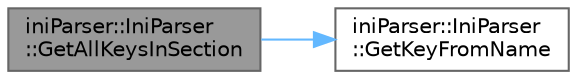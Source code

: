 digraph "iniParser::IniParser::GetAllKeysInSection"
{
 // LATEX_PDF_SIZE
  bgcolor="transparent";
  edge [fontname=Helvetica,fontsize=10,labelfontname=Helvetica,labelfontsize=10];
  node [fontname=Helvetica,fontsize=10,shape=box,height=0.2,width=0.4];
  rankdir="LR";
  Node1 [id="Node000001",label="iniParser::IniParser\l::GetAllKeysInSection",height=0.2,width=0.4,color="gray40", fillcolor="grey60", style="filled", fontcolor="black",tooltip="INI 파일의 특정 섹션에서 모든 키를 가져오는 함수입니다."];
  Node1 -> Node2 [id="edge1_Node000001_Node000002",color="steelblue1",style="solid",tooltip=" "];
  Node2 [id="Node000002",label="iniParser::IniParser\l::GetKeyFromName",height=0.2,width=0.4,color="grey40", fillcolor="white", style="filled",URL="$a00145.html#a57f7fba42e1dbc59a9d5fb1ccea49469",tooltip="주어진 문자열에서 키명을 추출하는 함수입니다."];
}
